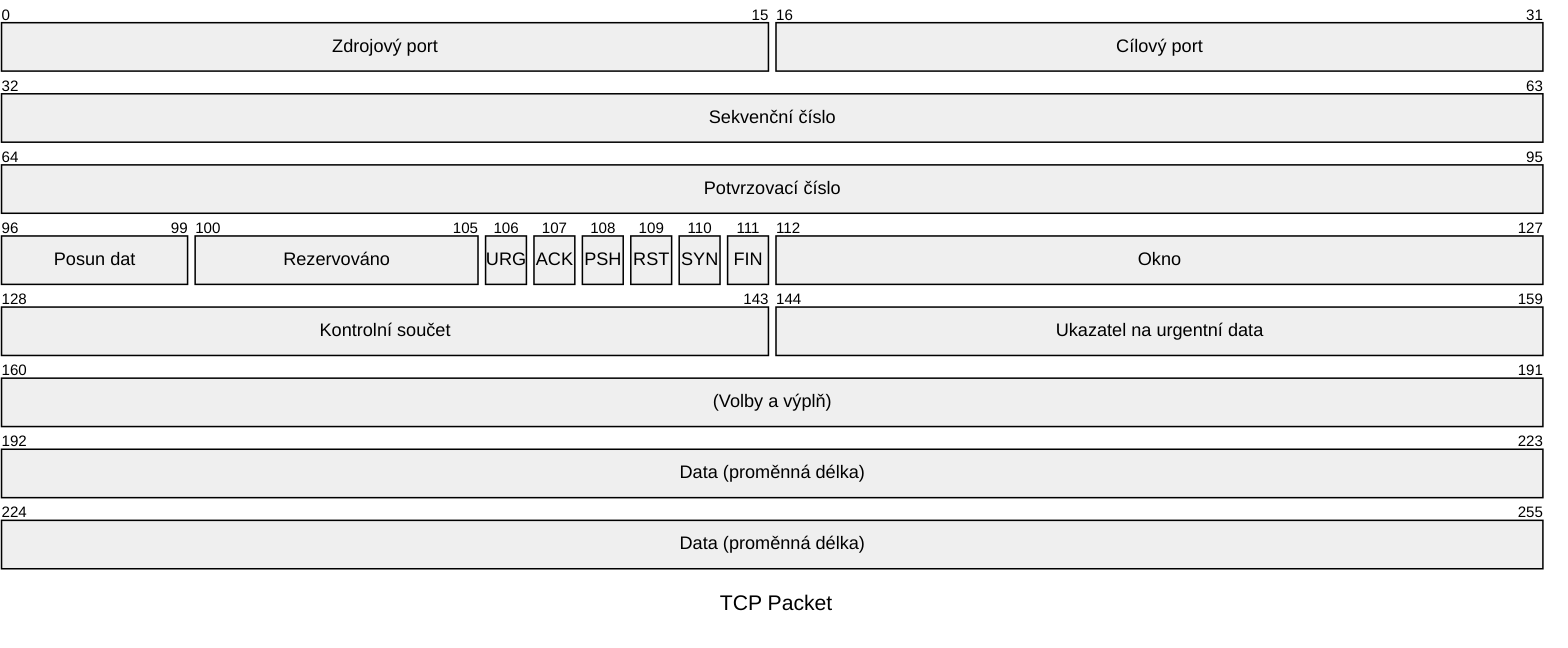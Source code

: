 ---
title: "TCP Packet"
---
packet-beta
0-15: "Zdrojový port"
16-31: "Cílový port"
32-63: "Sekvenční číslo"
64-95: "Potvrzovací číslo"
96-99: "Posun dat"
100-105: "Rezervováno"
106: "URG"
107: "ACK"
108: "PSH"
109: "RST"
110: "SYN"
111: "FIN"
112-127: "Okno"
128-143: "Kontrolní součet"
144-159: "Ukazatel na urgentní data"
160-191: "(Volby a výplň)"
192-255: "Data (proměnná délka)"